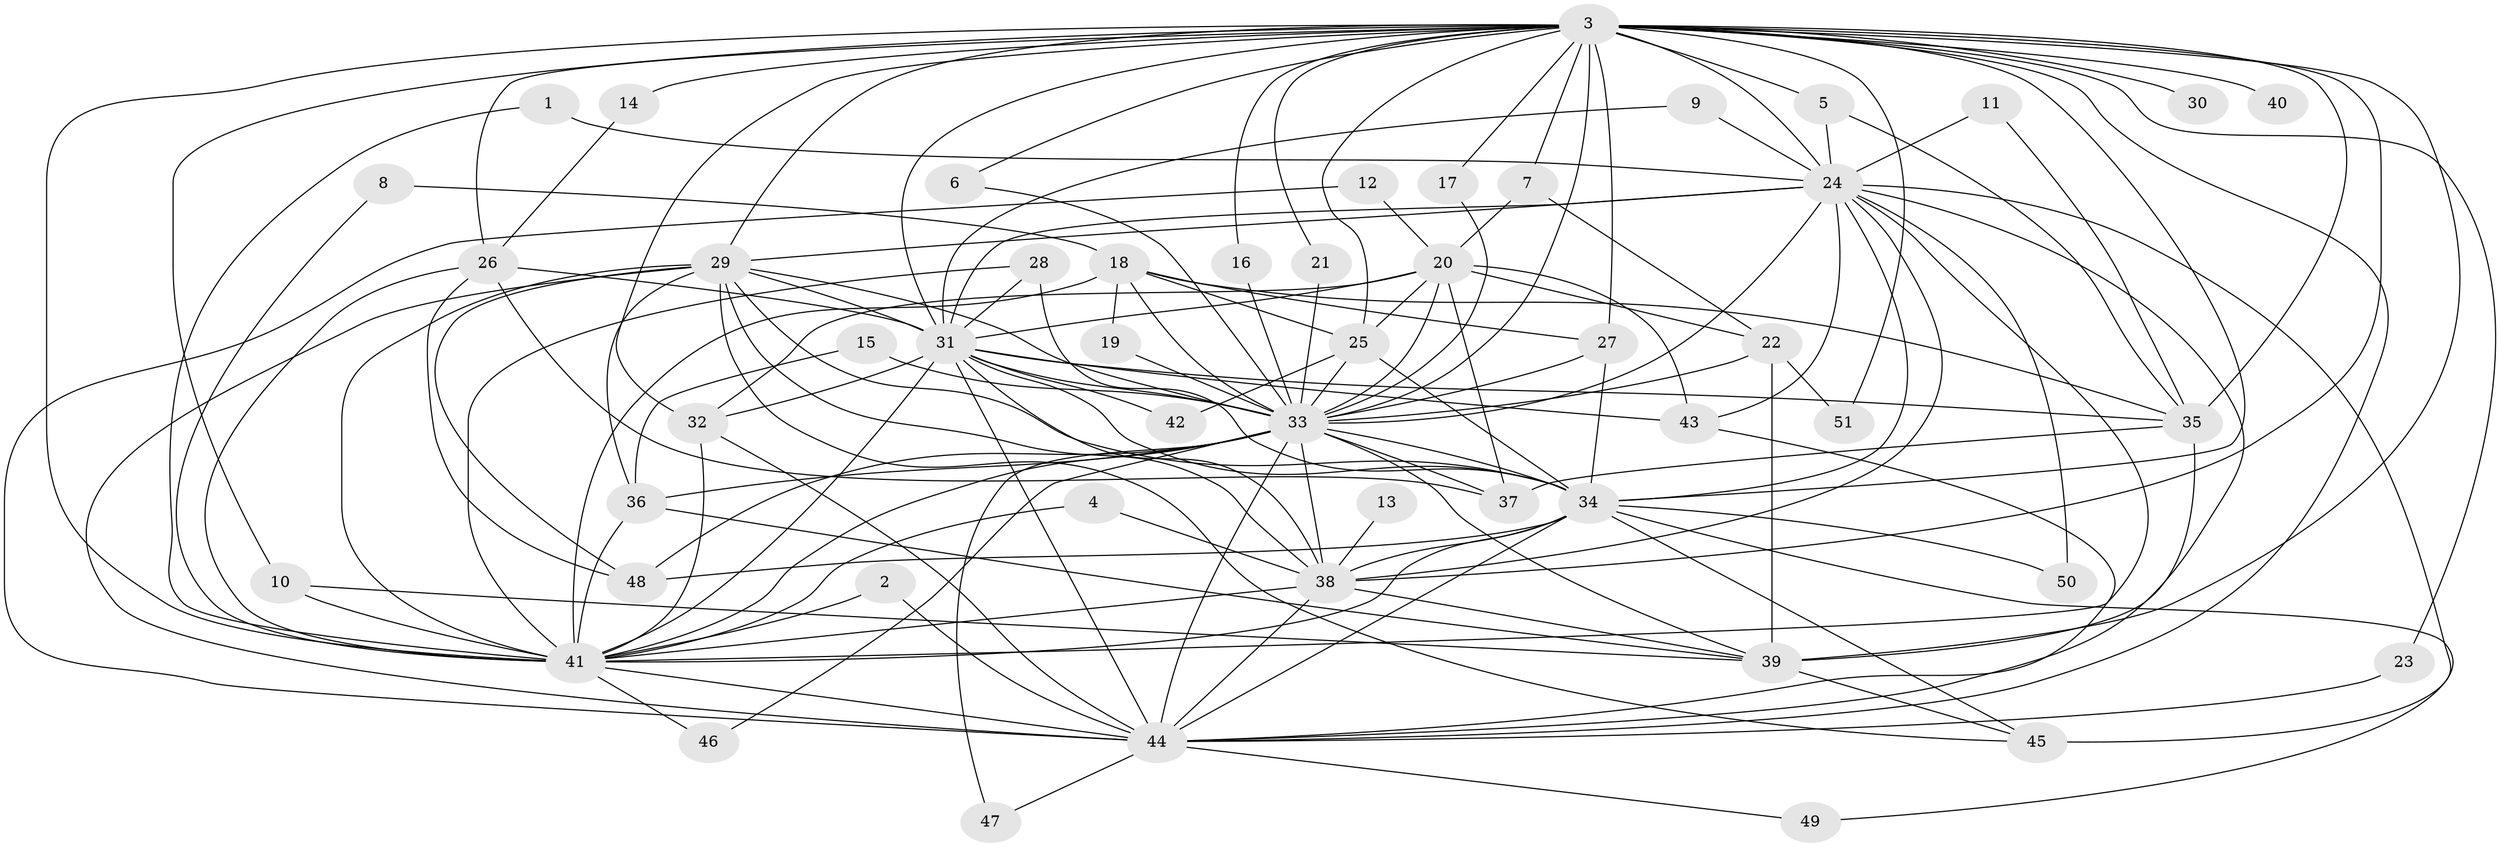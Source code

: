 // original degree distribution, {14: 0.0196078431372549, 32: 0.0196078431372549, 22: 0.00980392156862745, 19: 0.0196078431372549, 21: 0.00980392156862745, 15: 0.0196078431372549, 6: 0.00980392156862745, 7: 0.029411764705882353, 8: 0.00980392156862745, 3: 0.12745098039215685, 5: 0.049019607843137254, 2: 0.5882352941176471, 4: 0.08823529411764706}
// Generated by graph-tools (version 1.1) at 2025/25/03/09/25 03:25:41]
// undirected, 51 vertices, 144 edges
graph export_dot {
graph [start="1"]
  node [color=gray90,style=filled];
  1;
  2;
  3;
  4;
  5;
  6;
  7;
  8;
  9;
  10;
  11;
  12;
  13;
  14;
  15;
  16;
  17;
  18;
  19;
  20;
  21;
  22;
  23;
  24;
  25;
  26;
  27;
  28;
  29;
  30;
  31;
  32;
  33;
  34;
  35;
  36;
  37;
  38;
  39;
  40;
  41;
  42;
  43;
  44;
  45;
  46;
  47;
  48;
  49;
  50;
  51;
  1 -- 24 [weight=1.0];
  1 -- 41 [weight=1.0];
  2 -- 41 [weight=1.0];
  2 -- 44 [weight=1.0];
  3 -- 5 [weight=2.0];
  3 -- 6 [weight=1.0];
  3 -- 7 [weight=1.0];
  3 -- 10 [weight=1.0];
  3 -- 14 [weight=1.0];
  3 -- 16 [weight=1.0];
  3 -- 17 [weight=1.0];
  3 -- 21 [weight=1.0];
  3 -- 23 [weight=1.0];
  3 -- 24 [weight=2.0];
  3 -- 25 [weight=1.0];
  3 -- 26 [weight=2.0];
  3 -- 27 [weight=2.0];
  3 -- 29 [weight=3.0];
  3 -- 30 [weight=1.0];
  3 -- 31 [weight=2.0];
  3 -- 32 [weight=1.0];
  3 -- 33 [weight=3.0];
  3 -- 34 [weight=2.0];
  3 -- 35 [weight=2.0];
  3 -- 38 [weight=2.0];
  3 -- 39 [weight=2.0];
  3 -- 40 [weight=1.0];
  3 -- 41 [weight=2.0];
  3 -- 44 [weight=2.0];
  3 -- 51 [weight=1.0];
  4 -- 38 [weight=1.0];
  4 -- 41 [weight=1.0];
  5 -- 24 [weight=1.0];
  5 -- 35 [weight=1.0];
  6 -- 33 [weight=1.0];
  7 -- 20 [weight=1.0];
  7 -- 22 [weight=1.0];
  8 -- 18 [weight=1.0];
  8 -- 41 [weight=1.0];
  9 -- 24 [weight=1.0];
  9 -- 31 [weight=1.0];
  10 -- 39 [weight=1.0];
  10 -- 41 [weight=1.0];
  11 -- 24 [weight=1.0];
  11 -- 35 [weight=1.0];
  12 -- 20 [weight=1.0];
  12 -- 44 [weight=1.0];
  13 -- 38 [weight=1.0];
  14 -- 26 [weight=1.0];
  15 -- 33 [weight=1.0];
  15 -- 36 [weight=1.0];
  16 -- 33 [weight=1.0];
  17 -- 33 [weight=1.0];
  18 -- 19 [weight=1.0];
  18 -- 25 [weight=1.0];
  18 -- 27 [weight=1.0];
  18 -- 33 [weight=1.0];
  18 -- 35 [weight=1.0];
  18 -- 41 [weight=1.0];
  19 -- 33 [weight=1.0];
  20 -- 22 [weight=1.0];
  20 -- 25 [weight=1.0];
  20 -- 31 [weight=1.0];
  20 -- 32 [weight=1.0];
  20 -- 33 [weight=1.0];
  20 -- 37 [weight=1.0];
  20 -- 43 [weight=1.0];
  21 -- 33 [weight=1.0];
  22 -- 33 [weight=1.0];
  22 -- 39 [weight=1.0];
  22 -- 51 [weight=1.0];
  23 -- 44 [weight=1.0];
  24 -- 29 [weight=2.0];
  24 -- 31 [weight=1.0];
  24 -- 33 [weight=1.0];
  24 -- 34 [weight=2.0];
  24 -- 38 [weight=1.0];
  24 -- 41 [weight=1.0];
  24 -- 43 [weight=1.0];
  24 -- 44 [weight=2.0];
  24 -- 45 [weight=1.0];
  24 -- 50 [weight=1.0];
  25 -- 33 [weight=1.0];
  25 -- 34 [weight=1.0];
  25 -- 42 [weight=1.0];
  26 -- 31 [weight=1.0];
  26 -- 37 [weight=1.0];
  26 -- 41 [weight=1.0];
  26 -- 48 [weight=1.0];
  27 -- 33 [weight=1.0];
  27 -- 34 [weight=1.0];
  28 -- 31 [weight=1.0];
  28 -- 34 [weight=1.0];
  28 -- 41 [weight=1.0];
  29 -- 31 [weight=1.0];
  29 -- 33 [weight=1.0];
  29 -- 34 [weight=2.0];
  29 -- 36 [weight=1.0];
  29 -- 38 [weight=1.0];
  29 -- 41 [weight=3.0];
  29 -- 44 [weight=1.0];
  29 -- 45 [weight=1.0];
  29 -- 48 [weight=1.0];
  31 -- 32 [weight=1.0];
  31 -- 33 [weight=2.0];
  31 -- 34 [weight=1.0];
  31 -- 35 [weight=1.0];
  31 -- 38 [weight=1.0];
  31 -- 41 [weight=2.0];
  31 -- 42 [weight=1.0];
  31 -- 43 [weight=1.0];
  31 -- 44 [weight=2.0];
  32 -- 41 [weight=1.0];
  32 -- 44 [weight=1.0];
  33 -- 34 [weight=2.0];
  33 -- 36 [weight=1.0];
  33 -- 37 [weight=1.0];
  33 -- 38 [weight=1.0];
  33 -- 39 [weight=1.0];
  33 -- 41 [weight=1.0];
  33 -- 44 [weight=3.0];
  33 -- 46 [weight=1.0];
  33 -- 47 [weight=1.0];
  33 -- 48 [weight=1.0];
  34 -- 38 [weight=3.0];
  34 -- 41 [weight=1.0];
  34 -- 44 [weight=1.0];
  34 -- 45 [weight=1.0];
  34 -- 48 [weight=1.0];
  34 -- 49 [weight=1.0];
  34 -- 50 [weight=1.0];
  35 -- 37 [weight=1.0];
  35 -- 39 [weight=1.0];
  36 -- 39 [weight=1.0];
  36 -- 41 [weight=1.0];
  38 -- 39 [weight=1.0];
  38 -- 41 [weight=1.0];
  38 -- 44 [weight=1.0];
  39 -- 45 [weight=1.0];
  41 -- 44 [weight=1.0];
  41 -- 46 [weight=1.0];
  43 -- 44 [weight=1.0];
  44 -- 47 [weight=1.0];
  44 -- 49 [weight=1.0];
}
